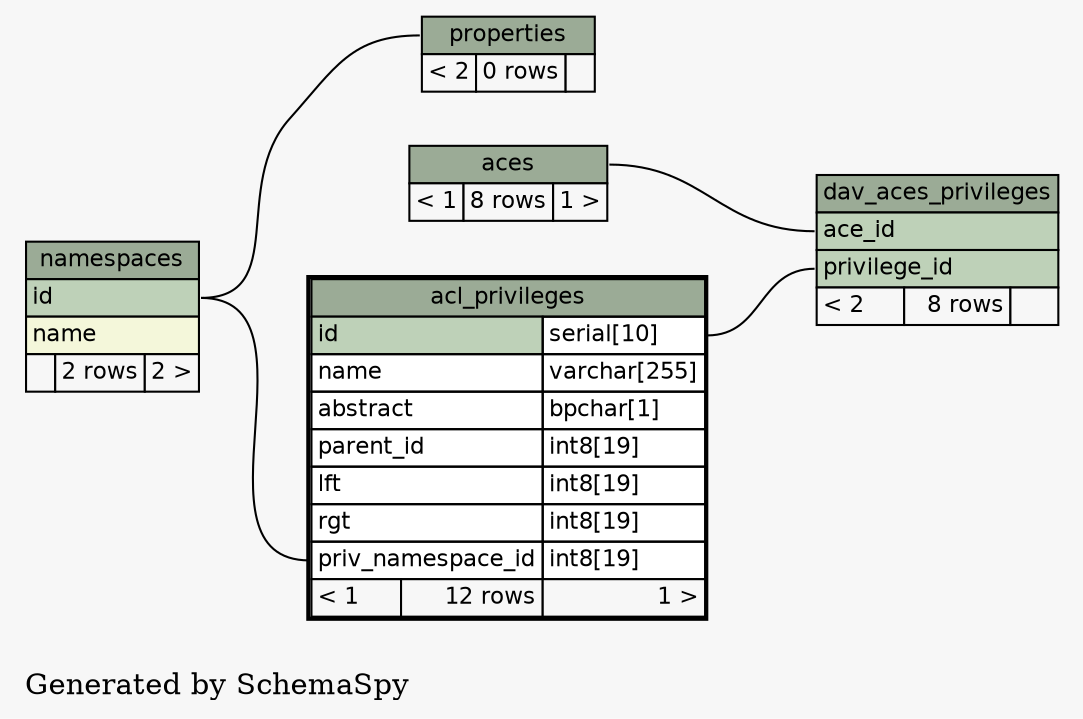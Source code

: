 // dot 2.20.2 on Linux 2.6.28-1-amd64
digraph "twoDegreesRelationshipsGraph" {
  graph [
    rankdir="RL"
    bgcolor="#f7f7f7"
    label="\nGenerated by SchemaSpy"
    labeljust="l"
  ];
  node [
    fontname="Helvetica"
    fontsize="11"
    shape="plaintext"
  ];
  edge [
    arrowsize="0.8"
  ];
  "acl_privileges":"priv_namespace_id":w -> "namespaces":"id":e [arrowtail=crowtee arrowhead=none];
  "dav_aces_privileges":"ace_id":w -> "aces":"aces.heading":e [arrowtail=crowtee arrowhead=none];
  "dav_aces_privileges":"privilege_id":w -> "acl_privileges":"id.type":e [arrowtail=crowtee arrowhead=none];
  "properties":"properties.heading":w -> "namespaces":"id":e [arrowtail=crowtee arrowhead=none];
  "aces" [
    label=<
    <TABLE BORDER="0" CELLBORDER="1" CELLSPACING="0" BGCOLOR="#ffffff">
      <TR><TD PORT="aces.heading" COLSPAN="3" BGCOLOR="#9bab96" ALIGN="CENTER">aces</TD></TR>
      <TR><TD ALIGN="LEFT" BGCOLOR="#f7f7f7">&lt; 1</TD><TD ALIGN="RIGHT" BGCOLOR="#f7f7f7">8 rows</TD><TD ALIGN="RIGHT" BGCOLOR="#f7f7f7">1 &gt;</TD></TR>
    </TABLE>>
    URL="aces.html#graph"
    tooltip="aces"
  ];
  "acl_privileges" [
    label=<
    <TABLE BORDER="2" CELLBORDER="1" CELLSPACING="0" BGCOLOR="#ffffff">
      <TR><TD PORT="acl_privileges.heading" COLSPAN="3" BGCOLOR="#9bab96" ALIGN="CENTER">acl_privileges</TD></TR>
      <TR><TD PORT="id" COLSPAN="2" BGCOLOR="#bed1b8" ALIGN="LEFT">id</TD><TD PORT="id.type" ALIGN="LEFT">serial[10]</TD></TR>
      <TR><TD PORT="name" COLSPAN="2" ALIGN="LEFT">name</TD><TD PORT="name.type" ALIGN="LEFT">varchar[255]</TD></TR>
      <TR><TD PORT="abstract" COLSPAN="2" ALIGN="LEFT">abstract</TD><TD PORT="abstract.type" ALIGN="LEFT">bpchar[1]</TD></TR>
      <TR><TD PORT="parent_id" COLSPAN="2" ALIGN="LEFT">parent_id</TD><TD PORT="parent_id.type" ALIGN="LEFT">int8[19]</TD></TR>
      <TR><TD PORT="lft" COLSPAN="2" ALIGN="LEFT">lft</TD><TD PORT="lft.type" ALIGN="LEFT">int8[19]</TD></TR>
      <TR><TD PORT="rgt" COLSPAN="2" ALIGN="LEFT">rgt</TD><TD PORT="rgt.type" ALIGN="LEFT">int8[19]</TD></TR>
      <TR><TD PORT="priv_namespace_id" COLSPAN="2" ALIGN="LEFT">priv_namespace_id</TD><TD PORT="priv_namespace_id.type" ALIGN="LEFT">int8[19]</TD></TR>
      <TR><TD ALIGN="LEFT" BGCOLOR="#f7f7f7">&lt; 1</TD><TD ALIGN="RIGHT" BGCOLOR="#f7f7f7">12 rows</TD><TD ALIGN="RIGHT" BGCOLOR="#f7f7f7">1 &gt;</TD></TR>
    </TABLE>>
    URL="acl_privileges.html#"
    tooltip="acl_privileges"
  ];
  "dav_aces_privileges" [
    label=<
    <TABLE BORDER="0" CELLBORDER="1" CELLSPACING="0" BGCOLOR="#ffffff">
      <TR><TD PORT="dav_aces_privileges.heading" COLSPAN="3" BGCOLOR="#9bab96" ALIGN="CENTER">dav_aces_privileges</TD></TR>
      <TR><TD PORT="ace_id" COLSPAN="3" BGCOLOR="#bed1b8" ALIGN="LEFT">ace_id</TD></TR>
      <TR><TD PORT="privilege_id" COLSPAN="3" BGCOLOR="#bed1b8" ALIGN="LEFT">privilege_id</TD></TR>
      <TR><TD ALIGN="LEFT" BGCOLOR="#f7f7f7">&lt; 2</TD><TD ALIGN="RIGHT" BGCOLOR="#f7f7f7">8 rows</TD><TD ALIGN="RIGHT" BGCOLOR="#f7f7f7">  </TD></TR>
    </TABLE>>
    URL="dav_aces_privileges.html#graph"
    tooltip="dav_aces_privileges"
  ];
  "namespaces" [
    label=<
    <TABLE BORDER="0" CELLBORDER="1" CELLSPACING="0" BGCOLOR="#ffffff">
      <TR><TD PORT="namespaces.heading" COLSPAN="3" BGCOLOR="#9bab96" ALIGN="CENTER">namespaces</TD></TR>
      <TR><TD PORT="id" COLSPAN="3" BGCOLOR="#bed1b8" ALIGN="LEFT">id</TD></TR>
      <TR><TD PORT="name" COLSPAN="3" BGCOLOR="#f4f7da" ALIGN="LEFT">name</TD></TR>
      <TR><TD ALIGN="LEFT" BGCOLOR="#f7f7f7">  </TD><TD ALIGN="RIGHT" BGCOLOR="#f7f7f7">2 rows</TD><TD ALIGN="RIGHT" BGCOLOR="#f7f7f7">2 &gt;</TD></TR>
    </TABLE>>
    URL="namespaces.html#graph"
    tooltip="namespaces"
  ];
  "properties" [
    label=<
    <TABLE BORDER="0" CELLBORDER="1" CELLSPACING="0" BGCOLOR="#ffffff">
      <TR><TD PORT="properties.heading" COLSPAN="3" BGCOLOR="#9bab96" ALIGN="CENTER">properties</TD></TR>
      <TR><TD ALIGN="LEFT" BGCOLOR="#f7f7f7">&lt; 2</TD><TD ALIGN="RIGHT" BGCOLOR="#f7f7f7">0 rows</TD><TD ALIGN="RIGHT" BGCOLOR="#f7f7f7">  </TD></TR>
    </TABLE>>
    URL="properties.html#graph"
    tooltip="properties"
  ];
}

